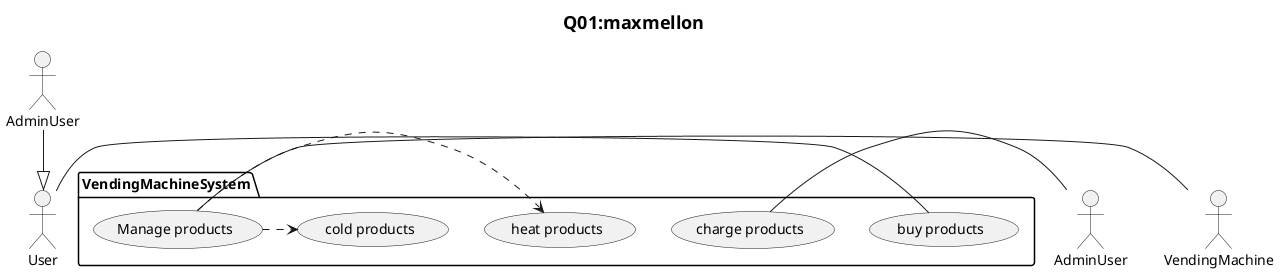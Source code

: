 @startuml Q01.png
title <size:18>Q01:maxmellon</size>
actor User as user
actor AdminUser as admin
actor VendingMachine as vending
user <|-up- AdminUser


package "VendingMachineSystem" {
  top to bottom direction

  usecase (buy products)    as buyCase
  usecase (charge products) as chargeCase
  usecase (Manage products) as manageCase
  usecase (heat products)   as heat
  usecase (cold products)   as cold

  user -ri- buyCase
  admin -ri- chargeCase
  vending -le- manageCase
  manageCase .ri.> heat
  manageCase .ri.> cold
}
@enduml
